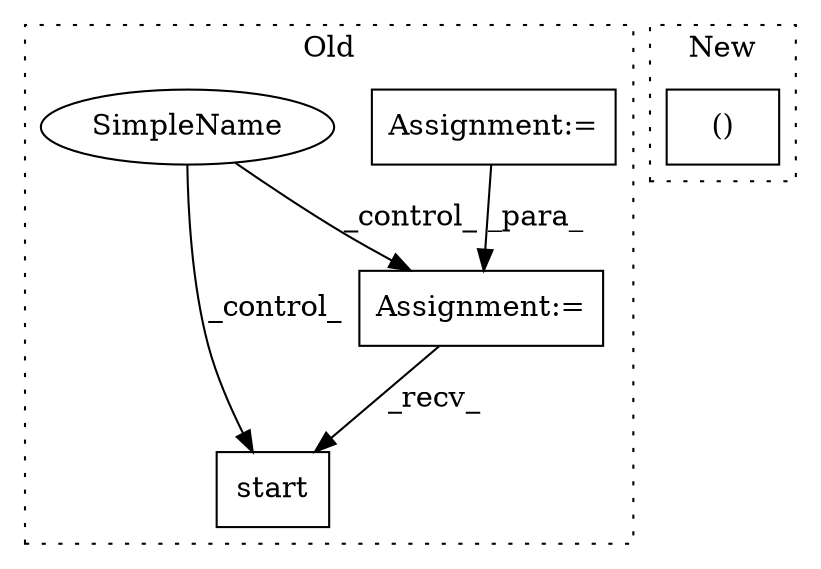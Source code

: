 digraph G {
subgraph cluster0 {
1 [label="start" a="32" s="18350" l="7" shape="box"];
3 [label="Assignment:=" a="7" s="18198" l="1" shape="box"];
4 [label="Assignment:=" a="7" s="15803" l="9" shape="box"];
5 [label="SimpleName" a="42" s="" l="" shape="ellipse"];
label = "Old";
style="dotted";
}
subgraph cluster1 {
2 [label="()" a="106" s="17863" l="35" shape="box"];
label = "New";
style="dotted";
}
3 -> 1 [label="_recv_"];
4 -> 3 [label="_para_"];
5 -> 1 [label="_control_"];
5 -> 3 [label="_control_"];
}